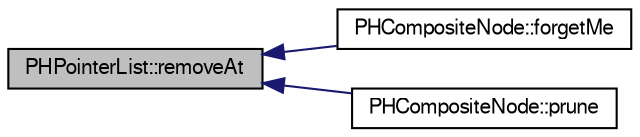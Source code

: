 digraph "PHPointerList::removeAt"
{
  bgcolor="transparent";
  edge [fontname="FreeSans",fontsize="10",labelfontname="FreeSans",labelfontsize="10"];
  node [fontname="FreeSans",fontsize="10",shape=record];
  rankdir="LR";
  Node1 [label="PHPointerList::removeAt",height=0.2,width=0.4,color="black", fillcolor="grey75", style="filled" fontcolor="black"];
  Node1 -> Node2 [dir="back",color="midnightblue",fontsize="10",style="solid",fontname="FreeSans"];
  Node2 [label="PHCompositeNode::forgetMe",height=0.2,width=0.4,color="black",URL="$d5/dca/classPHCompositeNode.html#a012e50d9437dbf9d84a9f4bb00a7f495"];
  Node1 -> Node3 [dir="back",color="midnightblue",fontsize="10",style="solid",fontname="FreeSans"];
  Node3 [label="PHCompositeNode::prune",height=0.2,width=0.4,color="black",URL="$d5/dca/classPHCompositeNode.html#a54f3041607c9d4c9eabecc489553925f"];
}
